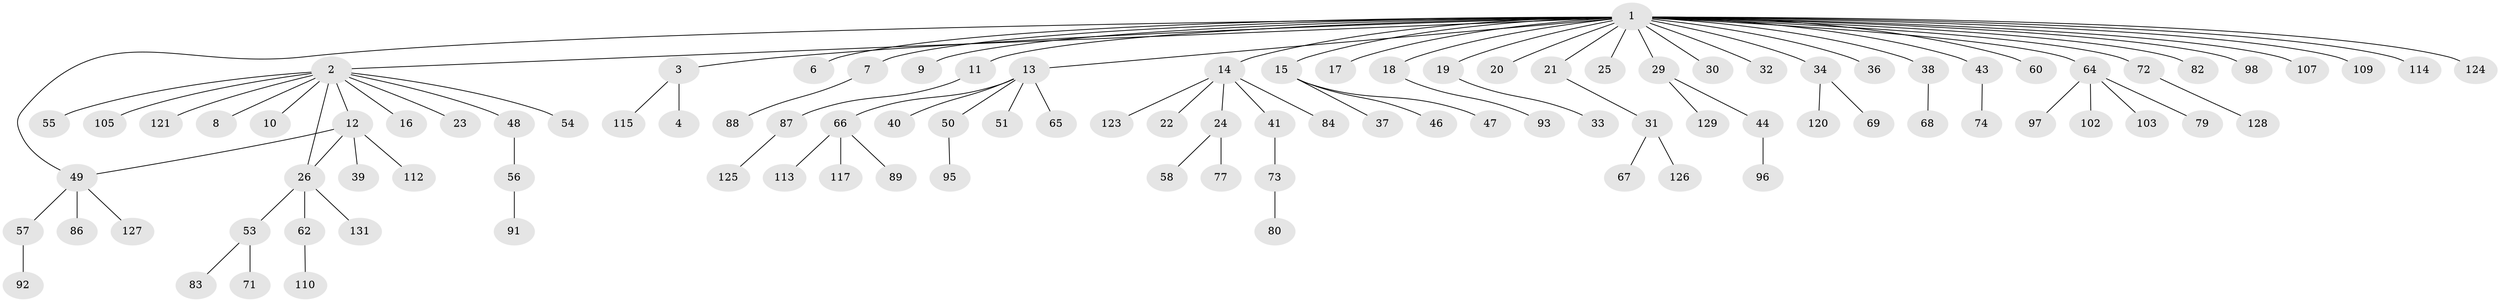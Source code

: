 // Generated by graph-tools (version 1.1) at 2025/23/03/03/25 07:23:49]
// undirected, 101 vertices, 102 edges
graph export_dot {
graph [start="1"]
  node [color=gray90,style=filled];
  1 [super="+81"];
  2 [super="+5"];
  3 [super="+63"];
  4 [super="+101"];
  6;
  7 [super="+61"];
  8;
  9;
  10;
  11;
  12 [super="+75"];
  13 [super="+118"];
  14 [super="+130"];
  15 [super="+27"];
  16;
  17;
  18 [super="+99"];
  19;
  20;
  21 [super="+59"];
  22;
  23;
  24 [super="+28"];
  25;
  26 [super="+45"];
  29 [super="+52"];
  30;
  31 [super="+42"];
  32;
  33;
  34 [super="+35"];
  36 [super="+108"];
  37;
  38;
  39 [super="+122"];
  40;
  41;
  43;
  44 [super="+90"];
  46;
  47;
  48;
  49 [super="+78"];
  50;
  51 [super="+100"];
  53 [super="+85"];
  54;
  55;
  56 [super="+106"];
  57 [super="+70"];
  58;
  60;
  62;
  64 [super="+94"];
  65;
  66 [super="+116"];
  67;
  68;
  69;
  71;
  72 [super="+104"];
  73 [super="+76"];
  74;
  77;
  79;
  80;
  82;
  83;
  84;
  86;
  87;
  88;
  89;
  91;
  92;
  93;
  95;
  96;
  97;
  98;
  102;
  103;
  105;
  107 [super="+119"];
  109;
  110 [super="+111"];
  112;
  113;
  114;
  115;
  117;
  120;
  121;
  123;
  124;
  125;
  126;
  127;
  128;
  129;
  131;
  1 -- 2;
  1 -- 3;
  1 -- 6;
  1 -- 7;
  1 -- 9;
  1 -- 11;
  1 -- 13;
  1 -- 14;
  1 -- 15;
  1 -- 17;
  1 -- 18;
  1 -- 19;
  1 -- 20;
  1 -- 21;
  1 -- 25;
  1 -- 29;
  1 -- 30;
  1 -- 32;
  1 -- 34;
  1 -- 36;
  1 -- 38;
  1 -- 43;
  1 -- 49;
  1 -- 60;
  1 -- 64;
  1 -- 72;
  1 -- 82;
  1 -- 98;
  1 -- 107;
  1 -- 109;
  1 -- 114;
  1 -- 124;
  2 -- 26;
  2 -- 8;
  2 -- 105;
  2 -- 10;
  2 -- 12;
  2 -- 16;
  2 -- 48;
  2 -- 23;
  2 -- 54;
  2 -- 55;
  2 -- 121;
  3 -- 4;
  3 -- 115;
  7 -- 88;
  11 -- 87;
  12 -- 26;
  12 -- 39;
  12 -- 49;
  12 -- 112;
  13 -- 40;
  13 -- 50;
  13 -- 51;
  13 -- 65;
  13 -- 66;
  14 -- 22;
  14 -- 24;
  14 -- 41;
  14 -- 84;
  14 -- 123;
  15 -- 37;
  15 -- 46;
  15 -- 47;
  18 -- 93;
  19 -- 33;
  21 -- 31;
  24 -- 58;
  24 -- 77;
  26 -- 53;
  26 -- 131;
  26 -- 62;
  29 -- 44;
  29 -- 129;
  31 -- 67;
  31 -- 126;
  34 -- 120;
  34 -- 69;
  38 -- 68;
  41 -- 73;
  43 -- 74;
  44 -- 96;
  48 -- 56;
  49 -- 57;
  49 -- 86;
  49 -- 127;
  50 -- 95;
  53 -- 71;
  53 -- 83;
  56 -- 91;
  57 -- 92;
  62 -- 110;
  64 -- 79;
  64 -- 97;
  64 -- 102;
  64 -- 103;
  66 -- 89;
  66 -- 113;
  66 -- 117;
  72 -- 128;
  73 -- 80;
  87 -- 125;
}
